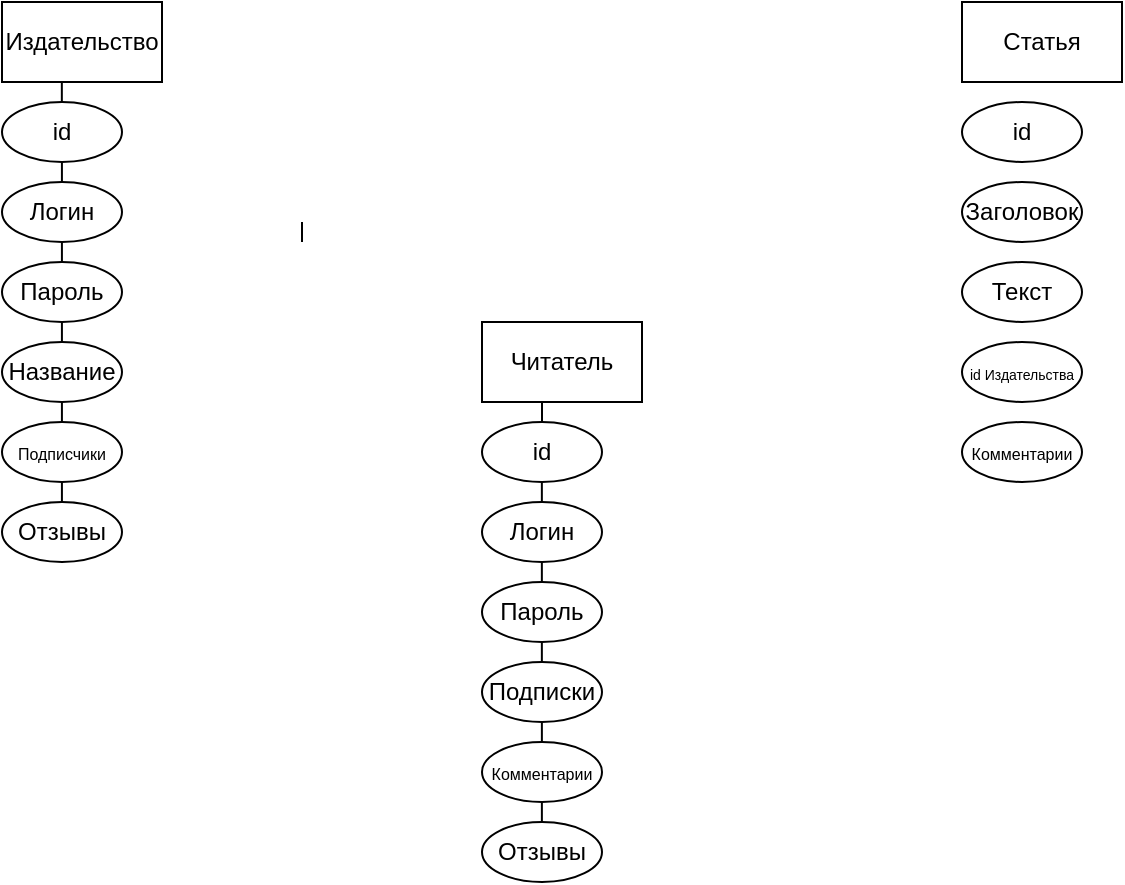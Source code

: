 <mxfile version="20.3.6" type="github">
  <diagram id="R2lEEEUBdFMjLlhIrx00" name="Page-1">
    <mxGraphModel dx="568" dy="318" grid="1" gridSize="10" guides="1" tooltips="1" connect="1" arrows="1" fold="1" page="1" pageScale="1" pageWidth="850" pageHeight="1100" math="0" shadow="0" extFonts="Permanent Marker^https://fonts.googleapis.com/css?family=Permanent+Marker">
      <root>
        <mxCell id="0" />
        <mxCell id="1" parent="0" />
        <mxCell id="KkU-eMXlig4GoY5w1C9n-1" value="Читатель" style="rounded=0;whiteSpace=wrap;html=1;" vertex="1" parent="1">
          <mxGeometry x="280" y="240" width="80" height="40" as="geometry" />
        </mxCell>
        <mxCell id="KkU-eMXlig4GoY5w1C9n-2" value="id" style="ellipse;whiteSpace=wrap;html=1;" vertex="1" parent="1">
          <mxGeometry x="280" y="290" width="60" height="30" as="geometry" />
        </mxCell>
        <mxCell id="KkU-eMXlig4GoY5w1C9n-3" value="Логин" style="ellipse;whiteSpace=wrap;html=1;" vertex="1" parent="1">
          <mxGeometry x="280" y="330" width="60" height="30" as="geometry" />
        </mxCell>
        <mxCell id="KkU-eMXlig4GoY5w1C9n-4" value="Пароль" style="ellipse;whiteSpace=wrap;html=1;" vertex="1" parent="1">
          <mxGeometry x="280" y="370" width="60" height="30" as="geometry" />
        </mxCell>
        <mxCell id="KkU-eMXlig4GoY5w1C9n-5" value="Подписки" style="ellipse;whiteSpace=wrap;html=1;" vertex="1" parent="1">
          <mxGeometry x="280" y="410" width="60" height="30" as="geometry" />
        </mxCell>
        <mxCell id="KkU-eMXlig4GoY5w1C9n-6" value="&lt;font style=&quot;font-size: 8px;&quot;&gt;Комментарии&lt;/font&gt;" style="ellipse;whiteSpace=wrap;html=1;" vertex="1" parent="1">
          <mxGeometry x="280" y="450" width="60" height="30" as="geometry" />
        </mxCell>
        <mxCell id="KkU-eMXlig4GoY5w1C9n-7" value="Отзывы" style="ellipse;whiteSpace=wrap;html=1;" vertex="1" parent="1">
          <mxGeometry x="280" y="490" width="60" height="30" as="geometry" />
        </mxCell>
        <mxCell id="KkU-eMXlig4GoY5w1C9n-8" value="Издательство" style="rounded=0;whiteSpace=wrap;html=1;" vertex="1" parent="1">
          <mxGeometry x="40" y="80" width="80" height="40" as="geometry" />
        </mxCell>
        <mxCell id="KkU-eMXlig4GoY5w1C9n-9" value="id" style="ellipse;whiteSpace=wrap;html=1;" vertex="1" parent="1">
          <mxGeometry x="40" y="130" width="60" height="30" as="geometry" />
        </mxCell>
        <mxCell id="KkU-eMXlig4GoY5w1C9n-10" value="Логин" style="ellipse;whiteSpace=wrap;html=1;" vertex="1" parent="1">
          <mxGeometry x="40" y="170" width="60" height="30" as="geometry" />
        </mxCell>
        <mxCell id="KkU-eMXlig4GoY5w1C9n-11" value="Пароль" style="ellipse;whiteSpace=wrap;html=1;" vertex="1" parent="1">
          <mxGeometry x="40" y="210" width="60" height="30" as="geometry" />
        </mxCell>
        <mxCell id="KkU-eMXlig4GoY5w1C9n-12" value="Название" style="ellipse;whiteSpace=wrap;html=1;" vertex="1" parent="1">
          <mxGeometry x="40" y="250" width="60" height="30" as="geometry" />
        </mxCell>
        <mxCell id="KkU-eMXlig4GoY5w1C9n-13" value="&lt;span style=&quot;font-size: 8px;&quot;&gt;Подписчики&lt;/span&gt;" style="ellipse;whiteSpace=wrap;html=1;" vertex="1" parent="1">
          <mxGeometry x="40" y="290" width="60" height="30" as="geometry" />
        </mxCell>
        <mxCell id="KkU-eMXlig4GoY5w1C9n-14" value="Отзывы" style="ellipse;whiteSpace=wrap;html=1;" vertex="1" parent="1">
          <mxGeometry x="40" y="330" width="60" height="30" as="geometry" />
        </mxCell>
        <mxCell id="KkU-eMXlig4GoY5w1C9n-15" value="Статья" style="rounded=0;whiteSpace=wrap;html=1;" vertex="1" parent="1">
          <mxGeometry x="520" y="80" width="80" height="40" as="geometry" />
        </mxCell>
        <mxCell id="KkU-eMXlig4GoY5w1C9n-16" value="id" style="ellipse;whiteSpace=wrap;html=1;" vertex="1" parent="1">
          <mxGeometry x="520" y="130" width="60" height="30" as="geometry" />
        </mxCell>
        <mxCell id="KkU-eMXlig4GoY5w1C9n-17" value="Заголовок" style="ellipse;whiteSpace=wrap;html=1;" vertex="1" parent="1">
          <mxGeometry x="520" y="170" width="60" height="30" as="geometry" />
        </mxCell>
        <mxCell id="KkU-eMXlig4GoY5w1C9n-18" value="Текст" style="ellipse;whiteSpace=wrap;html=1;" vertex="1" parent="1">
          <mxGeometry x="520" y="210" width="60" height="30" as="geometry" />
        </mxCell>
        <mxCell id="KkU-eMXlig4GoY5w1C9n-19" value="&lt;font style=&quot;font-size: 7px;&quot;&gt;id Издательства&lt;/font&gt;" style="ellipse;whiteSpace=wrap;html=1;" vertex="1" parent="1">
          <mxGeometry x="520" y="250" width="60" height="30" as="geometry" />
        </mxCell>
        <mxCell id="KkU-eMXlig4GoY5w1C9n-20" value="&lt;font style=&quot;font-size: 8px;&quot;&gt;Комментарии&lt;/font&gt;" style="ellipse;whiteSpace=wrap;html=1;" vertex="1" parent="1">
          <mxGeometry x="520" y="290" width="60" height="30" as="geometry" />
        </mxCell>
        <mxCell id="KkU-eMXlig4GoY5w1C9n-22" value="" style="endArrow=none;html=1;rounded=0;fontSize=7;entryX=0.5;entryY=1;entryDx=0;entryDy=0;" edge="1" parent="1" target="KkU-eMXlig4GoY5w1C9n-1">
          <mxGeometry width="50" height="50" relative="1" as="geometry">
            <mxPoint x="310" y="290" as="sourcePoint" />
            <mxPoint x="360" y="240" as="targetPoint" />
            <Array as="points">
              <mxPoint x="310" y="280" />
            </Array>
          </mxGeometry>
        </mxCell>
        <mxCell id="KkU-eMXlig4GoY5w1C9n-23" value="" style="endArrow=none;html=1;rounded=0;fontSize=7;" edge="1" parent="1">
          <mxGeometry width="50" height="50" relative="1" as="geometry">
            <mxPoint x="309.93" y="330" as="sourcePoint" />
            <mxPoint x="309.93" y="320" as="targetPoint" />
            <Array as="points">
              <mxPoint x="309.93" y="320" />
            </Array>
          </mxGeometry>
        </mxCell>
        <mxCell id="KkU-eMXlig4GoY5w1C9n-24" value="" style="endArrow=none;html=1;rounded=0;fontSize=7;" edge="1" parent="1">
          <mxGeometry width="50" height="50" relative="1" as="geometry">
            <mxPoint x="309.93" y="370" as="sourcePoint" />
            <mxPoint x="309.93" y="360" as="targetPoint" />
            <Array as="points">
              <mxPoint x="309.93" y="360" />
            </Array>
          </mxGeometry>
        </mxCell>
        <mxCell id="KkU-eMXlig4GoY5w1C9n-25" value="" style="endArrow=none;html=1;rounded=0;fontSize=7;" edge="1" parent="1">
          <mxGeometry width="50" height="50" relative="1" as="geometry">
            <mxPoint x="309.93" y="410" as="sourcePoint" />
            <mxPoint x="309.93" y="400" as="targetPoint" />
            <Array as="points">
              <mxPoint x="309.93" y="400" />
            </Array>
          </mxGeometry>
        </mxCell>
        <mxCell id="KkU-eMXlig4GoY5w1C9n-26" value="" style="endArrow=none;html=1;rounded=0;fontSize=7;" edge="1" parent="1">
          <mxGeometry width="50" height="50" relative="1" as="geometry">
            <mxPoint x="309.94" y="450" as="sourcePoint" />
            <mxPoint x="309.94" y="440" as="targetPoint" />
            <Array as="points">
              <mxPoint x="309.94" y="440" />
            </Array>
          </mxGeometry>
        </mxCell>
        <mxCell id="KkU-eMXlig4GoY5w1C9n-27" value="" style="endArrow=none;html=1;rounded=0;fontSize=7;" edge="1" parent="1">
          <mxGeometry width="50" height="50" relative="1" as="geometry">
            <mxPoint x="309.94" y="490" as="sourcePoint" />
            <mxPoint x="309.94" y="480" as="targetPoint" />
            <Array as="points">
              <mxPoint x="309.94" y="480" />
            </Array>
          </mxGeometry>
        </mxCell>
        <mxCell id="KkU-eMXlig4GoY5w1C9n-28" value="" style="endArrow=none;html=1;rounded=0;fontSize=7;" edge="1" parent="1">
          <mxGeometry width="50" height="50" relative="1" as="geometry">
            <mxPoint x="69.92" y="130" as="sourcePoint" />
            <mxPoint x="69.92" y="120" as="targetPoint" />
            <Array as="points">
              <mxPoint x="69.92" y="120" />
            </Array>
          </mxGeometry>
        </mxCell>
        <mxCell id="KkU-eMXlig4GoY5w1C9n-29" value="" style="endArrow=none;html=1;rounded=0;fontSize=7;" edge="1" parent="1">
          <mxGeometry width="50" height="50" relative="1" as="geometry">
            <mxPoint x="69.96" y="170" as="sourcePoint" />
            <mxPoint x="69.96" y="160" as="targetPoint" />
            <Array as="points">
              <mxPoint x="69.96" y="160" />
            </Array>
          </mxGeometry>
        </mxCell>
        <mxCell id="KkU-eMXlig4GoY5w1C9n-30" value="" style="endArrow=none;html=1;rounded=0;fontSize=7;" edge="1" parent="1">
          <mxGeometry width="50" height="50" relative="1" as="geometry">
            <mxPoint x="69.96" y="210" as="sourcePoint" />
            <mxPoint x="69.96" y="200" as="targetPoint" />
            <Array as="points">
              <mxPoint x="69.96" y="200" />
            </Array>
          </mxGeometry>
        </mxCell>
        <mxCell id="KkU-eMXlig4GoY5w1C9n-31" value="" style="endArrow=none;html=1;rounded=0;fontSize=7;" edge="1" parent="1">
          <mxGeometry width="50" height="50" relative="1" as="geometry">
            <mxPoint x="69.96" y="250" as="sourcePoint" />
            <mxPoint x="69.96" y="240" as="targetPoint" />
            <Array as="points">
              <mxPoint x="69.96" y="240" />
            </Array>
          </mxGeometry>
        </mxCell>
        <mxCell id="KkU-eMXlig4GoY5w1C9n-32" value="" style="endArrow=none;html=1;rounded=0;fontSize=7;" edge="1" parent="1">
          <mxGeometry width="50" height="50" relative="1" as="geometry">
            <mxPoint x="69.96" y="290" as="sourcePoint" />
            <mxPoint x="69.96" y="280" as="targetPoint" />
            <Array as="points">
              <mxPoint x="69.96" y="280" />
            </Array>
          </mxGeometry>
        </mxCell>
        <mxCell id="KkU-eMXlig4GoY5w1C9n-33" value="" style="endArrow=none;html=1;rounded=0;fontSize=7;" edge="1" parent="1">
          <mxGeometry width="50" height="50" relative="1" as="geometry">
            <mxPoint x="69.96" y="330" as="sourcePoint" />
            <mxPoint x="69.96" y="320" as="targetPoint" />
            <Array as="points">
              <mxPoint x="69.96" y="320" />
            </Array>
          </mxGeometry>
        </mxCell>
        <mxCell id="KkU-eMXlig4GoY5w1C9n-34" value="" style="endArrow=none;html=1;rounded=0;fontSize=7;" edge="1" parent="1">
          <mxGeometry width="50" height="50" relative="1" as="geometry">
            <mxPoint x="190" y="200" as="sourcePoint" />
            <mxPoint x="190" y="190" as="targetPoint" />
            <Array as="points">
              <mxPoint x="190" y="190" />
            </Array>
          </mxGeometry>
        </mxCell>
      </root>
    </mxGraphModel>
  </diagram>
</mxfile>
